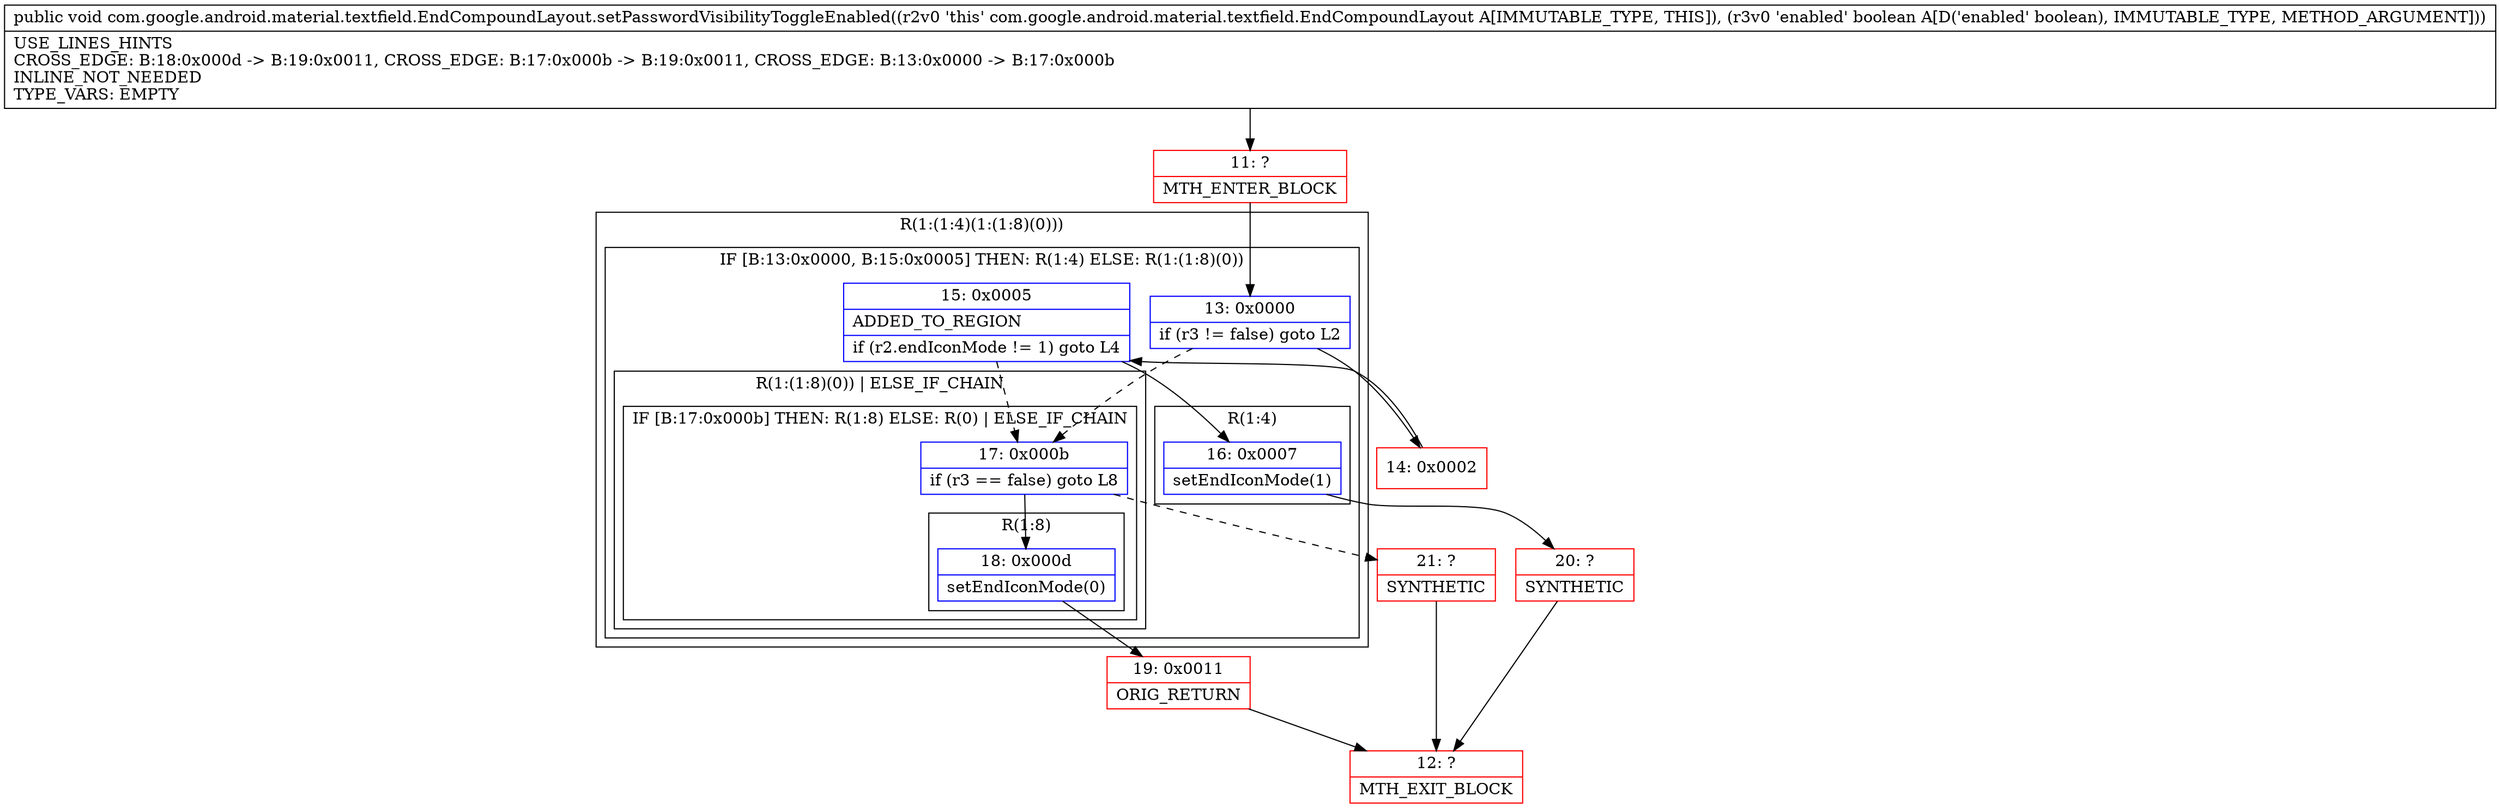 digraph "CFG forcom.google.android.material.textfield.EndCompoundLayout.setPasswordVisibilityToggleEnabled(Z)V" {
subgraph cluster_Region_723808573 {
label = "R(1:(1:4)(1:(1:8)(0)))";
node [shape=record,color=blue];
subgraph cluster_IfRegion_5561682 {
label = "IF [B:13:0x0000, B:15:0x0005] THEN: R(1:4) ELSE: R(1:(1:8)(0))";
node [shape=record,color=blue];
Node_13 [shape=record,label="{13\:\ 0x0000|if (r3 != false) goto L2\l}"];
Node_15 [shape=record,label="{15\:\ 0x0005|ADDED_TO_REGION\l|if (r2.endIconMode != 1) goto L4\l}"];
subgraph cluster_Region_985064868 {
label = "R(1:4)";
node [shape=record,color=blue];
Node_16 [shape=record,label="{16\:\ 0x0007|setEndIconMode(1)\l}"];
}
subgraph cluster_Region_207612361 {
label = "R(1:(1:8)(0)) | ELSE_IF_CHAIN\l";
node [shape=record,color=blue];
subgraph cluster_IfRegion_83545318 {
label = "IF [B:17:0x000b] THEN: R(1:8) ELSE: R(0) | ELSE_IF_CHAIN\l";
node [shape=record,color=blue];
Node_17 [shape=record,label="{17\:\ 0x000b|if (r3 == false) goto L8\l}"];
subgraph cluster_Region_585248614 {
label = "R(1:8)";
node [shape=record,color=blue];
Node_18 [shape=record,label="{18\:\ 0x000d|setEndIconMode(0)\l}"];
}
subgraph cluster_Region_796161371 {
label = "R(0)";
node [shape=record,color=blue];
}
}
}
}
}
Node_11 [shape=record,color=red,label="{11\:\ ?|MTH_ENTER_BLOCK\l}"];
Node_14 [shape=record,color=red,label="{14\:\ 0x0002}"];
Node_20 [shape=record,color=red,label="{20\:\ ?|SYNTHETIC\l}"];
Node_12 [shape=record,color=red,label="{12\:\ ?|MTH_EXIT_BLOCK\l}"];
Node_19 [shape=record,color=red,label="{19\:\ 0x0011|ORIG_RETURN\l}"];
Node_21 [shape=record,color=red,label="{21\:\ ?|SYNTHETIC\l}"];
MethodNode[shape=record,label="{public void com.google.android.material.textfield.EndCompoundLayout.setPasswordVisibilityToggleEnabled((r2v0 'this' com.google.android.material.textfield.EndCompoundLayout A[IMMUTABLE_TYPE, THIS]), (r3v0 'enabled' boolean A[D('enabled' boolean), IMMUTABLE_TYPE, METHOD_ARGUMENT]))  | USE_LINES_HINTS\lCROSS_EDGE: B:18:0x000d \-\> B:19:0x0011, CROSS_EDGE: B:17:0x000b \-\> B:19:0x0011, CROSS_EDGE: B:13:0x0000 \-\> B:17:0x000b\lINLINE_NOT_NEEDED\lTYPE_VARS: EMPTY\l}"];
MethodNode -> Node_11;Node_13 -> Node_14;
Node_13 -> Node_17[style=dashed];
Node_15 -> Node_16;
Node_15 -> Node_17[style=dashed];
Node_16 -> Node_20;
Node_17 -> Node_18;
Node_17 -> Node_21[style=dashed];
Node_18 -> Node_19;
Node_11 -> Node_13;
Node_14 -> Node_15;
Node_20 -> Node_12;
Node_19 -> Node_12;
Node_21 -> Node_12;
}

